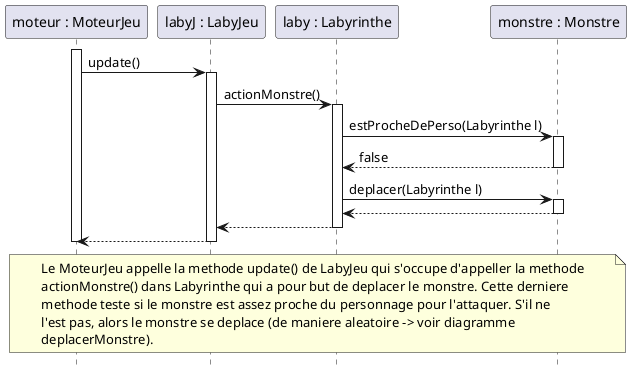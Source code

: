 @startuml
hide footbox

participant "moteur : MoteurJeu" as m
participant "labyJ : LabyJeu" as lj
participant "laby : Labyrinthe" as lb
participant "monstre : Monstre" as ms

activate m
    m -> lj : update()
    activate lj
        lj -> lb : actionMonstre()
        activate lb
            lb -> ms : estProcheDePerso(Labyrinthe l)
            activate ms
                ms --> lb : false
            deactivate ms
            lb -> ms : deplacer(Labyrinthe l)
            activate ms
                ms --> lb
            deactivate ms
            lb --> lj
            deactivate ms
        deactivate lb
        lj --> m
    deactivate lj
deactivate m

note across
Le MoteurJeu appelle la methode update() de LabyJeu qui s'occupe d'appeller la methode
actionMonstre() dans Labyrinthe qui a pour but de deplacer le monstre. Cette derniere
methode teste si le monstre est assez proche du personnage pour l'attaquer. S'il ne
l'est pas, alors le monstre se deplace (de maniere aleatoire -> voir diagramme
deplacerMonstre).
end note

@enduml